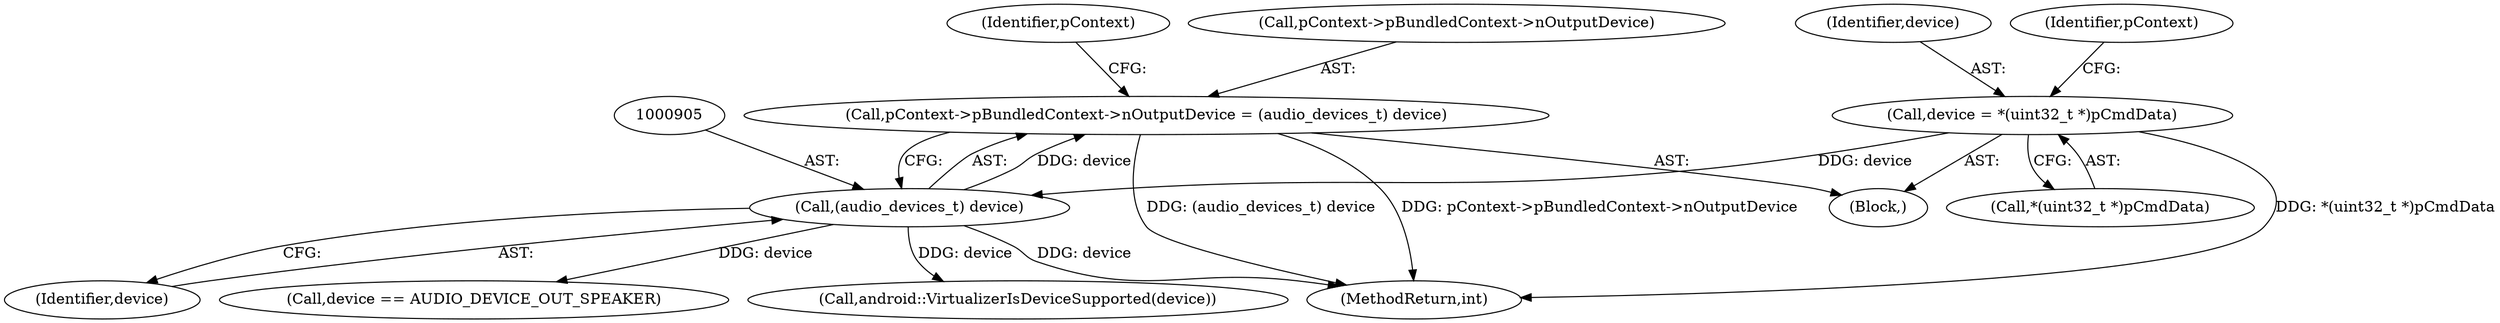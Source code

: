 digraph "0_Android_aeea52da00d210587fb3ed895de3d5f2e0264c88_4@pointer" {
"1000898" [label="(Call,pContext->pBundledContext->nOutputDevice = (audio_devices_t) device)"];
"1000904" [label="(Call,(audio_devices_t) device)"];
"1000892" [label="(Call,device = *(uint32_t *)pCmdData)"];
"1001260" [label="(MethodReturn,int)"];
"1000892" [label="(Call,device = *(uint32_t *)pCmdData)"];
"1000894" [label="(Call,*(uint32_t *)pCmdData)"];
"1000893" [label="(Identifier,device)"];
"1000878" [label="(Block,)"];
"1000901" [label="(Identifier,pContext)"];
"1001009" [label="(Call,android::VirtualizerIsDeviceSupported(device))"];
"1000910" [label="(Identifier,pContext)"];
"1000906" [label="(Identifier,device)"];
"1000898" [label="(Call,pContext->pBundledContext->nOutputDevice = (audio_devices_t) device)"];
"1000904" [label="(Call,(audio_devices_t) device)"];
"1000916" [label="(Call,device == AUDIO_DEVICE_OUT_SPEAKER)"];
"1000899" [label="(Call,pContext->pBundledContext->nOutputDevice)"];
"1000898" -> "1000878"  [label="AST: "];
"1000898" -> "1000904"  [label="CFG: "];
"1000899" -> "1000898"  [label="AST: "];
"1000904" -> "1000898"  [label="AST: "];
"1000910" -> "1000898"  [label="CFG: "];
"1000898" -> "1001260"  [label="DDG: pContext->pBundledContext->nOutputDevice"];
"1000898" -> "1001260"  [label="DDG: (audio_devices_t) device"];
"1000904" -> "1000898"  [label="DDG: device"];
"1000904" -> "1000906"  [label="CFG: "];
"1000905" -> "1000904"  [label="AST: "];
"1000906" -> "1000904"  [label="AST: "];
"1000904" -> "1001260"  [label="DDG: device"];
"1000892" -> "1000904"  [label="DDG: device"];
"1000904" -> "1000916"  [label="DDG: device"];
"1000904" -> "1001009"  [label="DDG: device"];
"1000892" -> "1000878"  [label="AST: "];
"1000892" -> "1000894"  [label="CFG: "];
"1000893" -> "1000892"  [label="AST: "];
"1000894" -> "1000892"  [label="AST: "];
"1000901" -> "1000892"  [label="CFG: "];
"1000892" -> "1001260"  [label="DDG: *(uint32_t *)pCmdData"];
}
